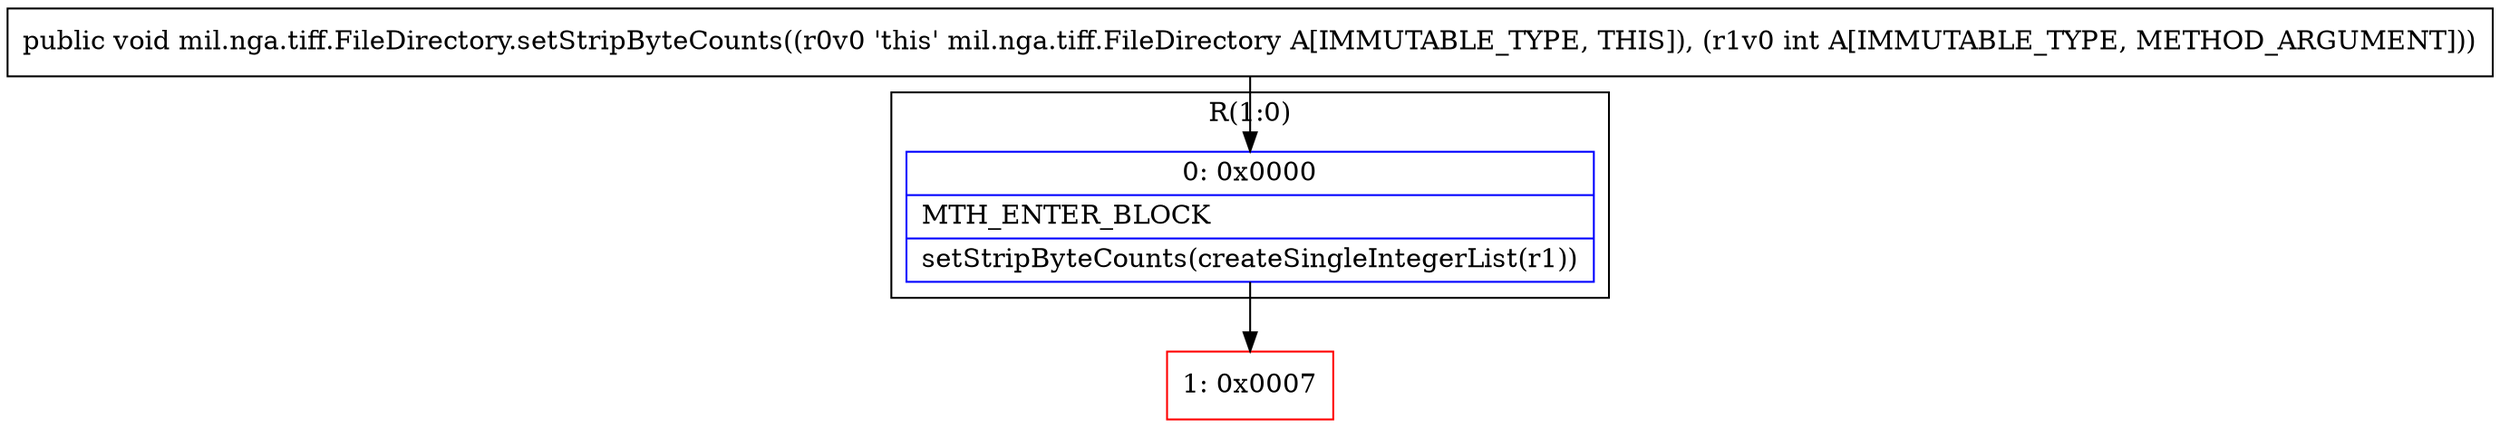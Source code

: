 digraph "CFG formil.nga.tiff.FileDirectory.setStripByteCounts(I)V" {
subgraph cluster_Region_950070845 {
label = "R(1:0)";
node [shape=record,color=blue];
Node_0 [shape=record,label="{0\:\ 0x0000|MTH_ENTER_BLOCK\l|setStripByteCounts(createSingleIntegerList(r1))\l}"];
}
Node_1 [shape=record,color=red,label="{1\:\ 0x0007}"];
MethodNode[shape=record,label="{public void mil.nga.tiff.FileDirectory.setStripByteCounts((r0v0 'this' mil.nga.tiff.FileDirectory A[IMMUTABLE_TYPE, THIS]), (r1v0 int A[IMMUTABLE_TYPE, METHOD_ARGUMENT])) }"];
MethodNode -> Node_0;
Node_0 -> Node_1;
}

